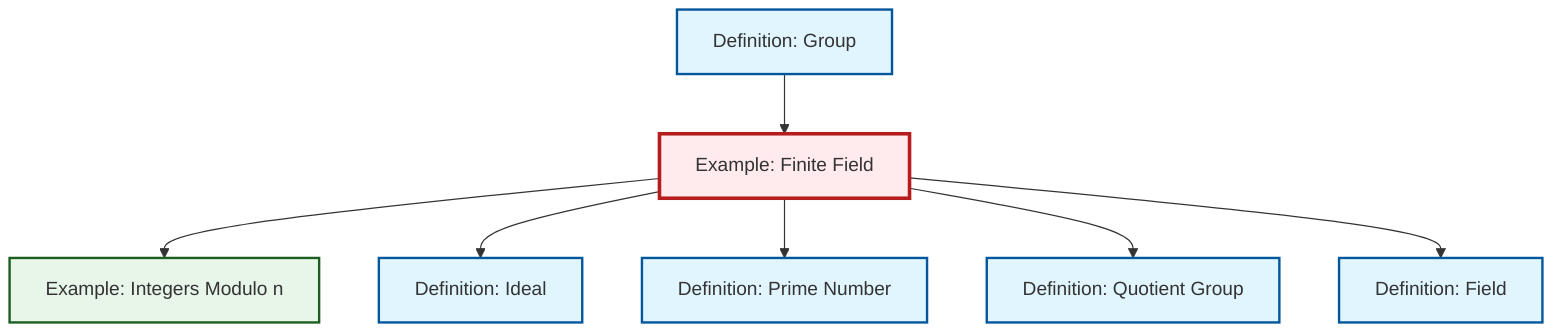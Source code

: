 graph TD
    classDef definition fill:#e1f5fe,stroke:#01579b,stroke-width:2px
    classDef theorem fill:#f3e5f5,stroke:#4a148c,stroke-width:2px
    classDef axiom fill:#fff3e0,stroke:#e65100,stroke-width:2px
    classDef example fill:#e8f5e9,stroke:#1b5e20,stroke-width:2px
    classDef current fill:#ffebee,stroke:#b71c1c,stroke-width:3px
    def-quotient-group["Definition: Quotient Group"]:::definition
    ex-quotient-integers-mod-n["Example: Integers Modulo n"]:::example
    def-field["Definition: Field"]:::definition
    def-prime["Definition: Prime Number"]:::definition
    ex-finite-field["Example: Finite Field"]:::example
    def-ideal["Definition: Ideal"]:::definition
    def-group["Definition: Group"]:::definition
    ex-finite-field --> ex-quotient-integers-mod-n
    def-group --> ex-finite-field
    ex-finite-field --> def-ideal
    ex-finite-field --> def-prime
    ex-finite-field --> def-quotient-group
    ex-finite-field --> def-field
    class ex-finite-field current